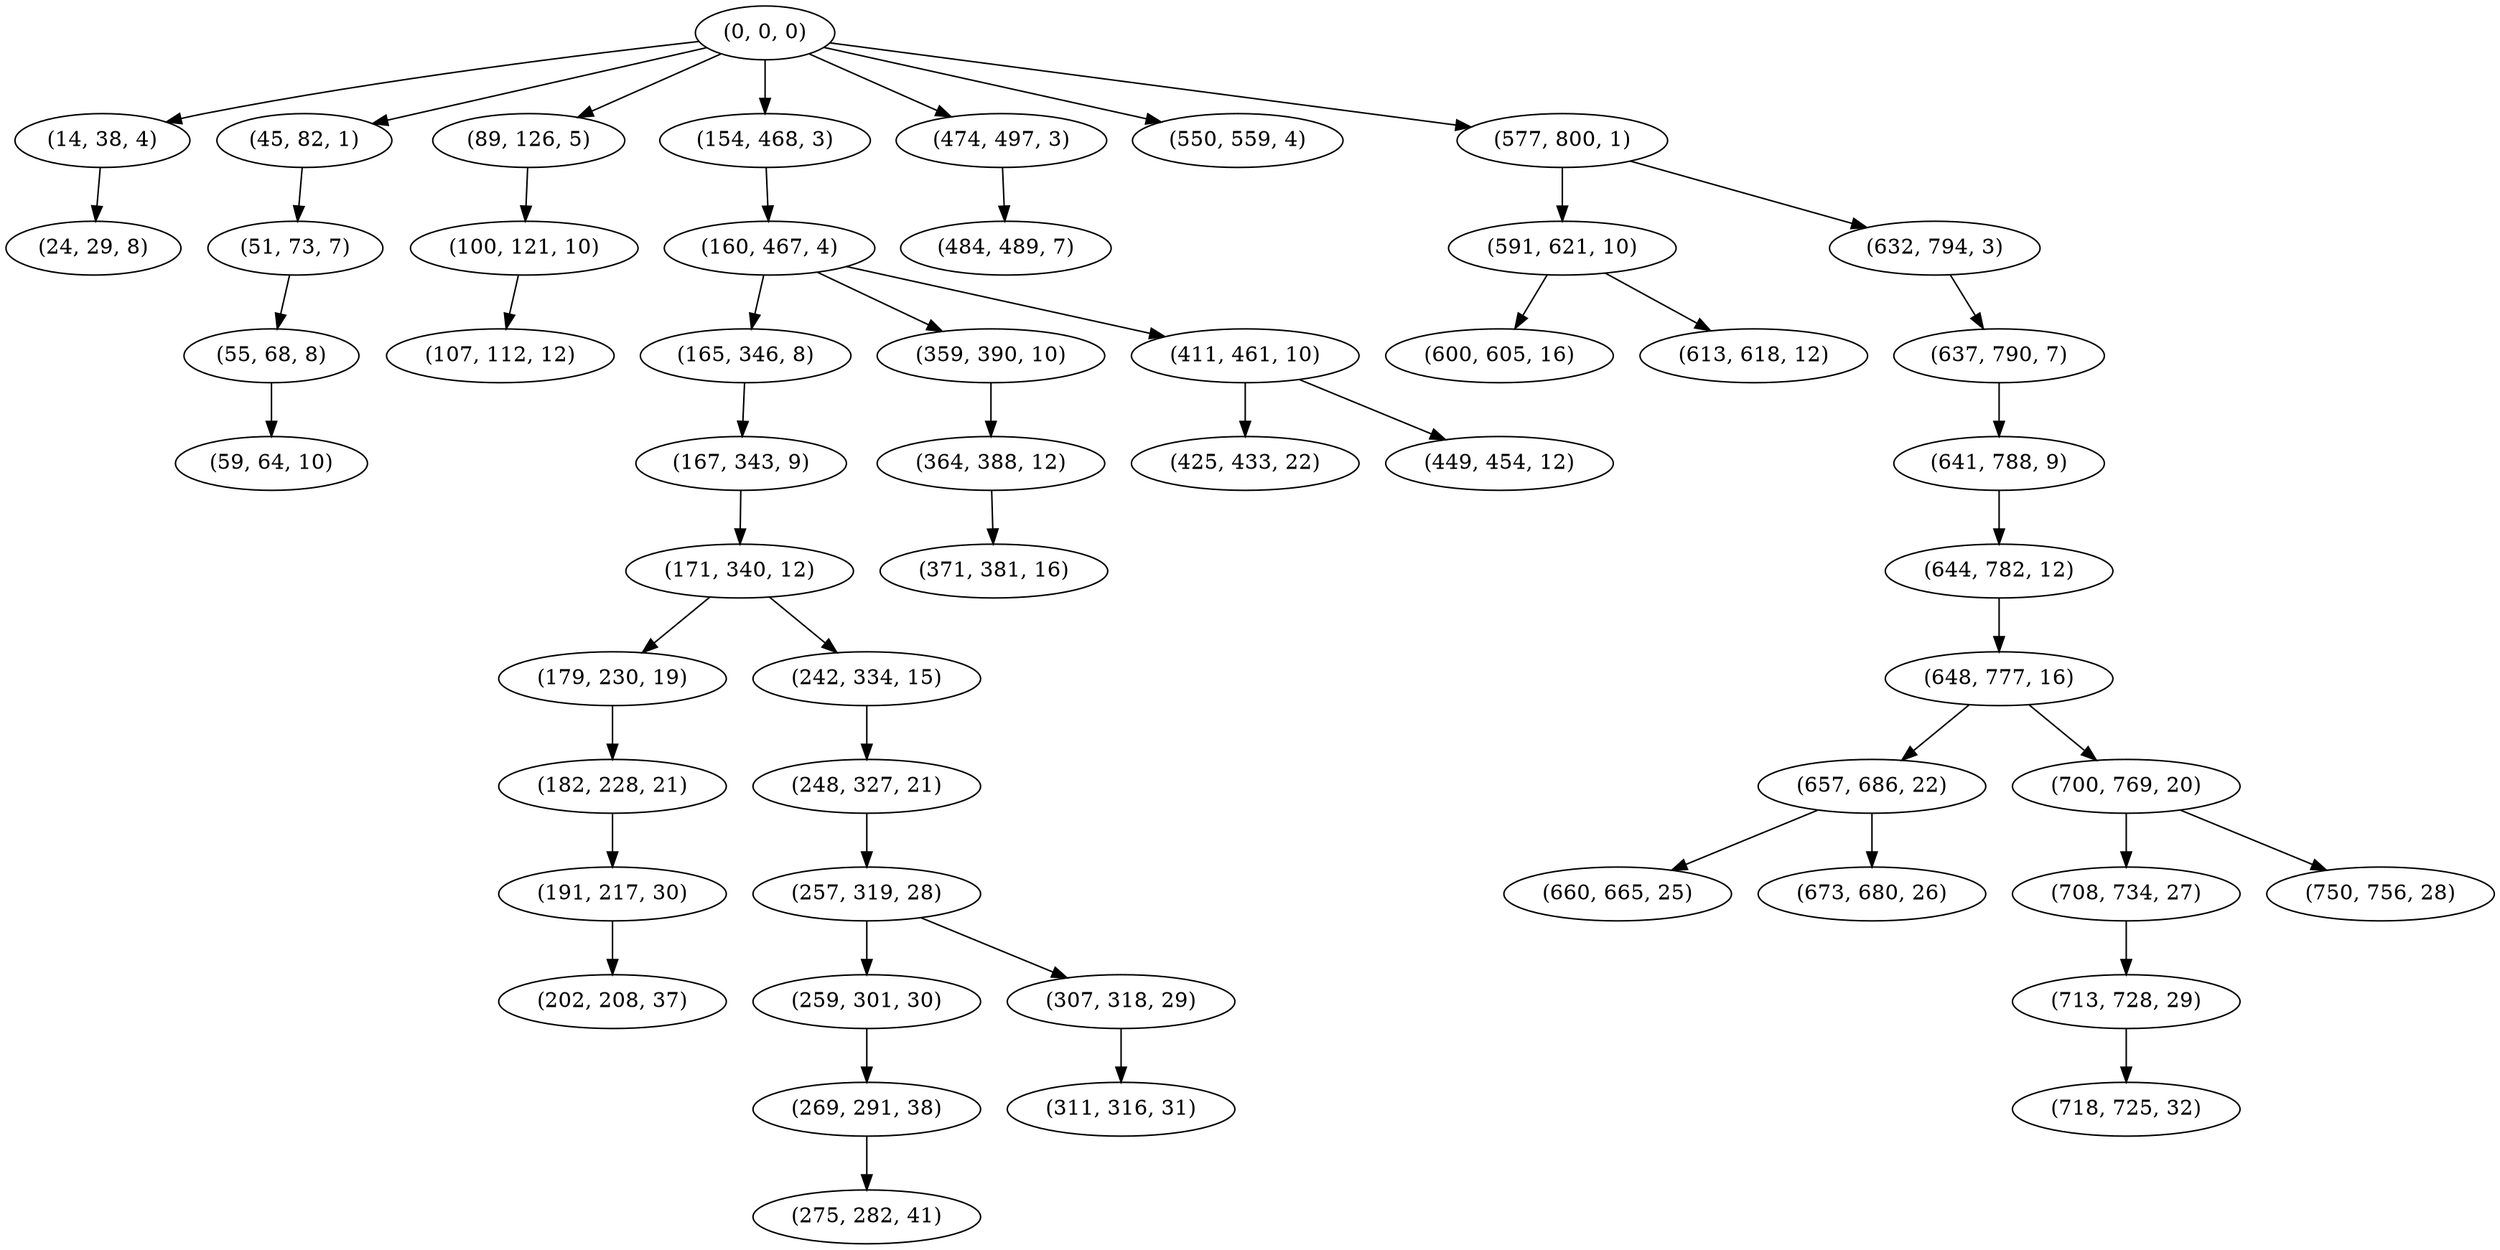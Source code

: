 digraph tree {
    "(0, 0, 0)";
    "(14, 38, 4)";
    "(24, 29, 8)";
    "(45, 82, 1)";
    "(51, 73, 7)";
    "(55, 68, 8)";
    "(59, 64, 10)";
    "(89, 126, 5)";
    "(100, 121, 10)";
    "(107, 112, 12)";
    "(154, 468, 3)";
    "(160, 467, 4)";
    "(165, 346, 8)";
    "(167, 343, 9)";
    "(171, 340, 12)";
    "(179, 230, 19)";
    "(182, 228, 21)";
    "(191, 217, 30)";
    "(202, 208, 37)";
    "(242, 334, 15)";
    "(248, 327, 21)";
    "(257, 319, 28)";
    "(259, 301, 30)";
    "(269, 291, 38)";
    "(275, 282, 41)";
    "(307, 318, 29)";
    "(311, 316, 31)";
    "(359, 390, 10)";
    "(364, 388, 12)";
    "(371, 381, 16)";
    "(411, 461, 10)";
    "(425, 433, 22)";
    "(449, 454, 12)";
    "(474, 497, 3)";
    "(484, 489, 7)";
    "(550, 559, 4)";
    "(577, 800, 1)";
    "(591, 621, 10)";
    "(600, 605, 16)";
    "(613, 618, 12)";
    "(632, 794, 3)";
    "(637, 790, 7)";
    "(641, 788, 9)";
    "(644, 782, 12)";
    "(648, 777, 16)";
    "(657, 686, 22)";
    "(660, 665, 25)";
    "(673, 680, 26)";
    "(700, 769, 20)";
    "(708, 734, 27)";
    "(713, 728, 29)";
    "(718, 725, 32)";
    "(750, 756, 28)";
    "(0, 0, 0)" -> "(14, 38, 4)";
    "(0, 0, 0)" -> "(45, 82, 1)";
    "(0, 0, 0)" -> "(89, 126, 5)";
    "(0, 0, 0)" -> "(154, 468, 3)";
    "(0, 0, 0)" -> "(474, 497, 3)";
    "(0, 0, 0)" -> "(550, 559, 4)";
    "(0, 0, 0)" -> "(577, 800, 1)";
    "(14, 38, 4)" -> "(24, 29, 8)";
    "(45, 82, 1)" -> "(51, 73, 7)";
    "(51, 73, 7)" -> "(55, 68, 8)";
    "(55, 68, 8)" -> "(59, 64, 10)";
    "(89, 126, 5)" -> "(100, 121, 10)";
    "(100, 121, 10)" -> "(107, 112, 12)";
    "(154, 468, 3)" -> "(160, 467, 4)";
    "(160, 467, 4)" -> "(165, 346, 8)";
    "(160, 467, 4)" -> "(359, 390, 10)";
    "(160, 467, 4)" -> "(411, 461, 10)";
    "(165, 346, 8)" -> "(167, 343, 9)";
    "(167, 343, 9)" -> "(171, 340, 12)";
    "(171, 340, 12)" -> "(179, 230, 19)";
    "(171, 340, 12)" -> "(242, 334, 15)";
    "(179, 230, 19)" -> "(182, 228, 21)";
    "(182, 228, 21)" -> "(191, 217, 30)";
    "(191, 217, 30)" -> "(202, 208, 37)";
    "(242, 334, 15)" -> "(248, 327, 21)";
    "(248, 327, 21)" -> "(257, 319, 28)";
    "(257, 319, 28)" -> "(259, 301, 30)";
    "(257, 319, 28)" -> "(307, 318, 29)";
    "(259, 301, 30)" -> "(269, 291, 38)";
    "(269, 291, 38)" -> "(275, 282, 41)";
    "(307, 318, 29)" -> "(311, 316, 31)";
    "(359, 390, 10)" -> "(364, 388, 12)";
    "(364, 388, 12)" -> "(371, 381, 16)";
    "(411, 461, 10)" -> "(425, 433, 22)";
    "(411, 461, 10)" -> "(449, 454, 12)";
    "(474, 497, 3)" -> "(484, 489, 7)";
    "(577, 800, 1)" -> "(591, 621, 10)";
    "(577, 800, 1)" -> "(632, 794, 3)";
    "(591, 621, 10)" -> "(600, 605, 16)";
    "(591, 621, 10)" -> "(613, 618, 12)";
    "(632, 794, 3)" -> "(637, 790, 7)";
    "(637, 790, 7)" -> "(641, 788, 9)";
    "(641, 788, 9)" -> "(644, 782, 12)";
    "(644, 782, 12)" -> "(648, 777, 16)";
    "(648, 777, 16)" -> "(657, 686, 22)";
    "(648, 777, 16)" -> "(700, 769, 20)";
    "(657, 686, 22)" -> "(660, 665, 25)";
    "(657, 686, 22)" -> "(673, 680, 26)";
    "(700, 769, 20)" -> "(708, 734, 27)";
    "(700, 769, 20)" -> "(750, 756, 28)";
    "(708, 734, 27)" -> "(713, 728, 29)";
    "(713, 728, 29)" -> "(718, 725, 32)";
}
